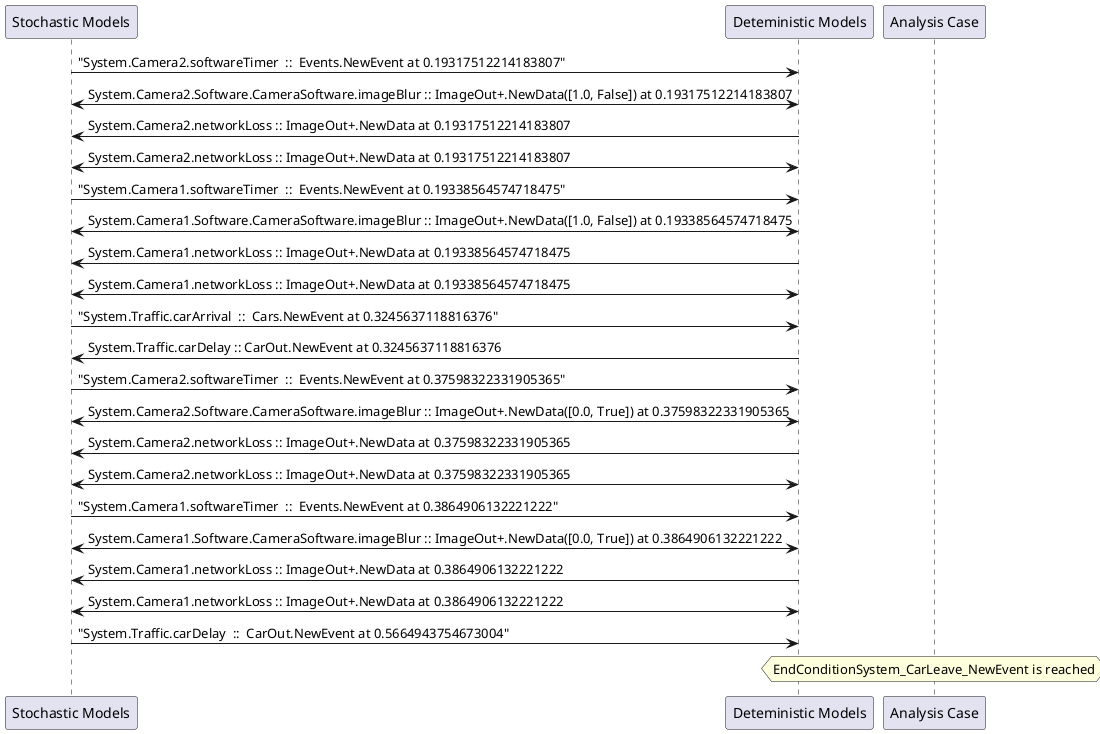 
	@startuml
	participant "Stochastic Models" as stochmodel
	participant "Deteministic Models" as detmodel
	participant "Analysis Case" as analysis
	{3024_stop} stochmodel -> detmodel : "System.Camera2.softwareTimer  ::  Events.NewEvent at 0.19317512214183807"
detmodel <-> stochmodel : System.Camera2.Software.CameraSoftware.imageBlur :: ImageOut+.NewData([1.0, False]) at 0.19317512214183807
detmodel -> stochmodel : System.Camera2.networkLoss :: ImageOut+.NewData at 0.19317512214183807
detmodel <-> stochmodel : System.Camera2.networkLoss :: ImageOut+.NewData at 0.19317512214183807
{3009_stop} stochmodel -> detmodel : "System.Camera1.softwareTimer  ::  Events.NewEvent at 0.19338564574718475"
detmodel <-> stochmodel : System.Camera1.Software.CameraSoftware.imageBlur :: ImageOut+.NewData([1.0, False]) at 0.19338564574718475
detmodel -> stochmodel : System.Camera1.networkLoss :: ImageOut+.NewData at 0.19338564574718475
detmodel <-> stochmodel : System.Camera1.networkLoss :: ImageOut+.NewData at 0.19338564574718475
{3040_stop} stochmodel -> detmodel : "System.Traffic.carArrival  ::  Cars.NewEvent at 0.3245637118816376"
{3054_start} detmodel -> stochmodel : System.Traffic.carDelay :: CarOut.NewEvent at 0.3245637118816376
{3025_stop} stochmodel -> detmodel : "System.Camera2.softwareTimer  ::  Events.NewEvent at 0.37598322331905365"
detmodel <-> stochmodel : System.Camera2.Software.CameraSoftware.imageBlur :: ImageOut+.NewData([0.0, True]) at 0.37598322331905365
detmodel -> stochmodel : System.Camera2.networkLoss :: ImageOut+.NewData at 0.37598322331905365
detmodel <-> stochmodel : System.Camera2.networkLoss :: ImageOut+.NewData at 0.37598322331905365
{3010_stop} stochmodel -> detmodel : "System.Camera1.softwareTimer  ::  Events.NewEvent at 0.3864906132221222"
detmodel <-> stochmodel : System.Camera1.Software.CameraSoftware.imageBlur :: ImageOut+.NewData([0.0, True]) at 0.3864906132221222
detmodel -> stochmodel : System.Camera1.networkLoss :: ImageOut+.NewData at 0.3864906132221222
detmodel <-> stochmodel : System.Camera1.networkLoss :: ImageOut+.NewData at 0.3864906132221222
{3054_stop} stochmodel -> detmodel : "System.Traffic.carDelay  ::  CarOut.NewEvent at 0.5664943754673004"
{3054_start} <-> {3054_stop} : delay
hnote over analysis 
EndConditionSystem_CarLeave_NewEvent is reached
endnote
@enduml